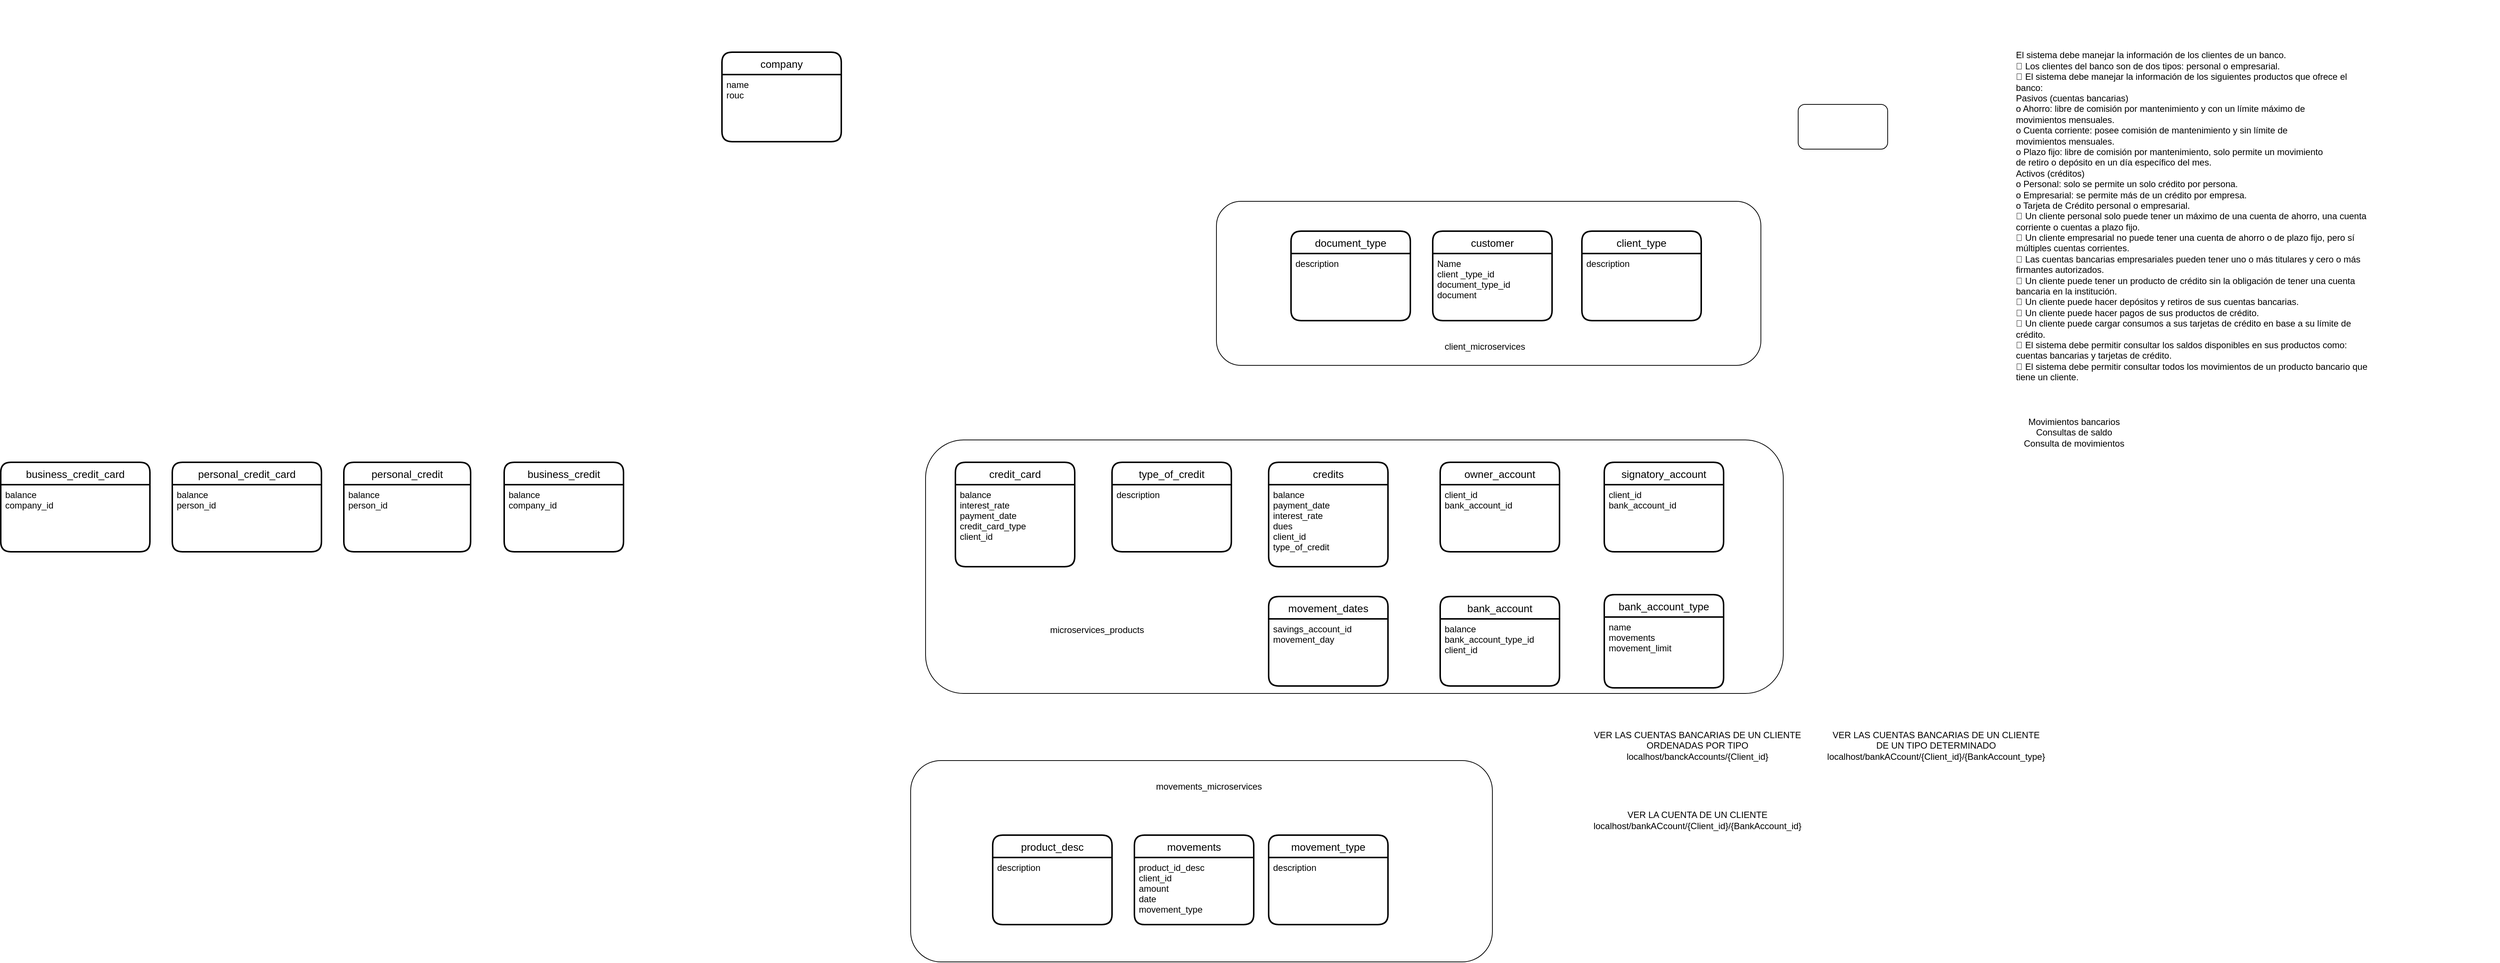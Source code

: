 <mxfile version="20.8.20" type="github">
  <diagram name="Página-1" id="WvwGp7_9_SOHxkic99e-">
    <mxGraphModel dx="3324" dy="1582" grid="1" gridSize="10" guides="1" tooltips="1" connect="1" arrows="1" fold="1" page="1" pageScale="1" pageWidth="827" pageHeight="1169" math="0" shadow="0">
      <root>
        <mxCell id="0" />
        <mxCell id="1" parent="0" />
        <mxCell id="dOcX7SPBu0bCw76Jdtv2-1" value="" style="rounded=1;whiteSpace=wrap;html=1;" parent="1" vertex="1">
          <mxGeometry x="110" y="130" width="120" height="60" as="geometry" />
        </mxCell>
        <mxCell id="dOcX7SPBu0bCw76Jdtv2-2" value="" style="rounded=1;whiteSpace=wrap;html=1;" parent="1" vertex="1">
          <mxGeometry x="-670" y="260" width="730" height="220" as="geometry" />
        </mxCell>
        <mxCell id="dOcX7SPBu0bCw76Jdtv2-3" value="" style="rounded=1;whiteSpace=wrap;html=1;" parent="1" vertex="1">
          <mxGeometry x="-1060" y="580" width="1150" height="340" as="geometry" />
        </mxCell>
        <mxCell id="dOcX7SPBu0bCw76Jdtv2-4" value="" style="rounded=1;whiteSpace=wrap;html=1;" parent="1" vertex="1">
          <mxGeometry x="-1080" y="1010" width="780" height="270" as="geometry" />
        </mxCell>
        <mxCell id="dOcX7SPBu0bCw76Jdtv2-5" value="company" style="swimlane;childLayout=stackLayout;horizontal=1;startSize=30;horizontalStack=0;rounded=1;fontSize=14;fontStyle=0;strokeWidth=2;resizeParent=0;resizeLast=1;shadow=0;dashed=0;align=center;" parent="1" vertex="1">
          <mxGeometry x="-1333" y="60" width="160" height="120" as="geometry" />
        </mxCell>
        <mxCell id="dOcX7SPBu0bCw76Jdtv2-6" value="name&#xa;rouc" style="align=left;strokeColor=none;fillColor=none;spacingLeft=4;fontSize=12;verticalAlign=top;resizable=0;rotatable=0;part=1;" parent="dOcX7SPBu0bCw76Jdtv2-5" vertex="1">
          <mxGeometry y="30" width="160" height="90" as="geometry" />
        </mxCell>
        <mxCell id="dOcX7SPBu0bCw76Jdtv2-7" value="bank_account" style="swimlane;childLayout=stackLayout;horizontal=1;startSize=30;horizontalStack=0;rounded=1;fontSize=14;fontStyle=0;strokeWidth=2;resizeParent=0;resizeLast=1;shadow=0;dashed=0;align=center;" parent="1" vertex="1">
          <mxGeometry x="-370" y="790" width="160" height="120" as="geometry" />
        </mxCell>
        <mxCell id="dOcX7SPBu0bCw76Jdtv2-8" value="balance&#xa;bank_account_type_id&#xa;client_id&#xa;&#xa;" style="align=left;strokeColor=none;fillColor=none;spacingLeft=4;fontSize=12;verticalAlign=top;resizable=0;rotatable=0;part=1;" parent="dOcX7SPBu0bCw76Jdtv2-7" vertex="1">
          <mxGeometry y="30" width="160" height="90" as="geometry" />
        </mxCell>
        <mxCell id="dOcX7SPBu0bCw76Jdtv2-9" value="bank_account_type" style="swimlane;childLayout=stackLayout;horizontal=1;startSize=30;horizontalStack=0;rounded=1;fontSize=14;fontStyle=0;strokeWidth=2;resizeParent=0;resizeLast=1;shadow=0;dashed=0;align=center;" parent="1" vertex="1">
          <mxGeometry x="-150" y="787.5" width="160" height="125" as="geometry" />
        </mxCell>
        <mxCell id="dOcX7SPBu0bCw76Jdtv2-10" value="name&#xa;movements&#xa;movement_limit&#xa;" style="align=left;strokeColor=none;fillColor=none;spacingLeft=4;fontSize=12;verticalAlign=top;resizable=0;rotatable=0;part=1;" parent="dOcX7SPBu0bCw76Jdtv2-9" vertex="1">
          <mxGeometry y="30" width="160" height="95" as="geometry" />
        </mxCell>
        <mxCell id="dOcX7SPBu0bCw76Jdtv2-11" value="owner_account" style="swimlane;childLayout=stackLayout;horizontal=1;startSize=30;horizontalStack=0;rounded=1;fontSize=14;fontStyle=0;strokeWidth=2;resizeParent=0;resizeLast=1;shadow=0;dashed=0;align=center;" parent="1" vertex="1">
          <mxGeometry x="-370" y="610" width="160" height="120" as="geometry" />
        </mxCell>
        <mxCell id="dOcX7SPBu0bCw76Jdtv2-12" value="client_id&#xa;bank_account_id" style="align=left;strokeColor=none;fillColor=none;spacingLeft=4;fontSize=12;verticalAlign=top;resizable=0;rotatable=0;part=1;" parent="dOcX7SPBu0bCw76Jdtv2-11" vertex="1">
          <mxGeometry y="30" width="160" height="90" as="geometry" />
        </mxCell>
        <mxCell id="dOcX7SPBu0bCw76Jdtv2-13" value="signatory_account" style="swimlane;childLayout=stackLayout;horizontal=1;startSize=30;horizontalStack=0;rounded=1;fontSize=14;fontStyle=0;strokeWidth=2;resizeParent=0;resizeLast=1;shadow=0;dashed=0;align=center;" parent="1" vertex="1">
          <mxGeometry x="-150" y="610" width="160" height="120" as="geometry" />
        </mxCell>
        <mxCell id="dOcX7SPBu0bCw76Jdtv2-14" value="client_id&#xa;bank_account_id" style="align=left;strokeColor=none;fillColor=none;spacingLeft=4;fontSize=12;verticalAlign=top;resizable=0;rotatable=0;part=1;" parent="dOcX7SPBu0bCw76Jdtv2-13" vertex="1">
          <mxGeometry y="30" width="160" height="90" as="geometry" />
        </mxCell>
        <mxCell id="dOcX7SPBu0bCw76Jdtv2-15" value="business_credit" style="swimlane;childLayout=stackLayout;horizontal=1;startSize=30;horizontalStack=0;rounded=1;fontSize=14;fontStyle=0;strokeWidth=2;resizeParent=0;resizeLast=1;shadow=0;dashed=0;align=center;" parent="1" vertex="1">
          <mxGeometry x="-1625" y="610" width="160" height="120" as="geometry" />
        </mxCell>
        <mxCell id="dOcX7SPBu0bCw76Jdtv2-16" value="balance&#xa;company_id" style="align=left;strokeColor=none;fillColor=none;spacingLeft=4;fontSize=12;verticalAlign=top;resizable=0;rotatable=0;part=1;" parent="dOcX7SPBu0bCw76Jdtv2-15" vertex="1">
          <mxGeometry y="30" width="160" height="90" as="geometry" />
        </mxCell>
        <mxCell id="dOcX7SPBu0bCw76Jdtv2-17" value="personal_credit" style="swimlane;childLayout=stackLayout;horizontal=1;startSize=30;horizontalStack=0;rounded=1;fontSize=14;fontStyle=0;strokeWidth=2;resizeParent=0;resizeLast=1;shadow=0;dashed=0;align=center;" parent="1" vertex="1">
          <mxGeometry x="-1840" y="610" width="170" height="120" as="geometry" />
        </mxCell>
        <mxCell id="dOcX7SPBu0bCw76Jdtv2-18" value="balance &#xa;person_id" style="align=left;strokeColor=none;fillColor=none;spacingLeft=4;fontSize=12;verticalAlign=top;resizable=0;rotatable=0;part=1;" parent="dOcX7SPBu0bCw76Jdtv2-17" vertex="1">
          <mxGeometry y="30" width="170" height="90" as="geometry" />
        </mxCell>
        <mxCell id="dOcX7SPBu0bCw76Jdtv2-19" value="personal_credit_card" style="swimlane;childLayout=stackLayout;horizontal=1;startSize=30;horizontalStack=0;rounded=1;fontSize=14;fontStyle=0;strokeWidth=2;resizeParent=0;resizeLast=1;shadow=0;dashed=0;align=center;" parent="1" vertex="1">
          <mxGeometry x="-2070" y="610" width="200" height="120" as="geometry" />
        </mxCell>
        <mxCell id="dOcX7SPBu0bCw76Jdtv2-20" value="balance&#xa;person_id" style="align=left;strokeColor=none;fillColor=none;spacingLeft=4;fontSize=12;verticalAlign=top;resizable=0;rotatable=0;part=1;" parent="dOcX7SPBu0bCw76Jdtv2-19" vertex="1">
          <mxGeometry y="30" width="200" height="90" as="geometry" />
        </mxCell>
        <mxCell id="dOcX7SPBu0bCw76Jdtv2-21" value="business_credit_card" style="swimlane;childLayout=stackLayout;horizontal=1;startSize=30;horizontalStack=0;rounded=1;fontSize=14;fontStyle=0;strokeWidth=2;resizeParent=0;resizeLast=1;shadow=0;dashed=0;align=center;" parent="1" vertex="1">
          <mxGeometry x="-2300" y="610" width="200" height="120" as="geometry" />
        </mxCell>
        <mxCell id="dOcX7SPBu0bCw76Jdtv2-22" value="balance&#xa;company_id" style="align=left;strokeColor=none;fillColor=none;spacingLeft=4;fontSize=12;verticalAlign=top;resizable=0;rotatable=0;part=1;" parent="dOcX7SPBu0bCw76Jdtv2-21" vertex="1">
          <mxGeometry y="30" width="200" height="90" as="geometry" />
        </mxCell>
        <mxCell id="dOcX7SPBu0bCw76Jdtv2-23" value="movement_dates" style="swimlane;childLayout=stackLayout;horizontal=1;startSize=30;horizontalStack=0;rounded=1;fontSize=14;fontStyle=0;strokeWidth=2;resizeParent=0;resizeLast=1;shadow=0;dashed=0;align=center;" parent="1" vertex="1">
          <mxGeometry x="-600" y="790" width="160" height="120" as="geometry" />
        </mxCell>
        <mxCell id="dOcX7SPBu0bCw76Jdtv2-24" value="savings_account_id&#xa;movement_day" style="align=left;strokeColor=none;fillColor=none;spacingLeft=4;fontSize=12;verticalAlign=top;resizable=0;rotatable=0;part=1;" parent="dOcX7SPBu0bCw76Jdtv2-23" vertex="1">
          <mxGeometry y="30" width="160" height="90" as="geometry" />
        </mxCell>
        <mxCell id="dOcX7SPBu0bCw76Jdtv2-25" value="customer" style="swimlane;childLayout=stackLayout;horizontal=1;startSize=30;horizontalStack=0;rounded=1;fontSize=14;fontStyle=0;strokeWidth=2;resizeParent=0;resizeLast=1;shadow=0;dashed=0;align=center;" parent="1" vertex="1">
          <mxGeometry x="-380" y="300" width="160" height="120" as="geometry" />
        </mxCell>
        <mxCell id="dOcX7SPBu0bCw76Jdtv2-26" value="Name&#xa;client _type_id&#xa;document_type_id&#xa;document" style="align=left;strokeColor=none;fillColor=none;spacingLeft=4;fontSize=12;verticalAlign=top;resizable=0;rotatable=0;part=1;" parent="dOcX7SPBu0bCw76Jdtv2-25" vertex="1">
          <mxGeometry y="30" width="160" height="90" as="geometry" />
        </mxCell>
        <mxCell id="dOcX7SPBu0bCw76Jdtv2-27" value="client_type" style="swimlane;childLayout=stackLayout;horizontal=1;startSize=30;horizontalStack=0;rounded=1;fontSize=14;fontStyle=0;strokeWidth=2;resizeParent=0;resizeLast=1;shadow=0;dashed=0;align=center;" parent="1" vertex="1">
          <mxGeometry x="-180" y="300" width="160" height="120" as="geometry" />
        </mxCell>
        <mxCell id="dOcX7SPBu0bCw76Jdtv2-28" value="description " style="align=left;strokeColor=none;fillColor=none;spacingLeft=4;fontSize=12;verticalAlign=top;resizable=0;rotatable=0;part=1;" parent="dOcX7SPBu0bCw76Jdtv2-27" vertex="1">
          <mxGeometry y="30" width="160" height="90" as="geometry" />
        </mxCell>
        <mxCell id="dOcX7SPBu0bCw76Jdtv2-29" value="document_type" style="swimlane;childLayout=stackLayout;horizontal=1;startSize=30;horizontalStack=0;rounded=1;fontSize=14;fontStyle=0;strokeWidth=2;resizeParent=0;resizeLast=1;shadow=0;dashed=0;align=center;" parent="1" vertex="1">
          <mxGeometry x="-570" y="300" width="160" height="120" as="geometry" />
        </mxCell>
        <mxCell id="dOcX7SPBu0bCw76Jdtv2-30" value="description" style="align=left;strokeColor=none;fillColor=none;spacingLeft=4;fontSize=12;verticalAlign=top;resizable=0;rotatable=0;part=1;" parent="dOcX7SPBu0bCw76Jdtv2-29" vertex="1">
          <mxGeometry y="30" width="160" height="90" as="geometry" />
        </mxCell>
        <mxCell id="dOcX7SPBu0bCw76Jdtv2-31" value="credits" style="swimlane;childLayout=stackLayout;horizontal=1;startSize=30;horizontalStack=0;rounded=1;fontSize=14;fontStyle=0;strokeWidth=2;resizeParent=0;resizeLast=1;shadow=0;dashed=0;align=center;" parent="1" vertex="1">
          <mxGeometry x="-600" y="610" width="160" height="140" as="geometry" />
        </mxCell>
        <mxCell id="dOcX7SPBu0bCw76Jdtv2-32" value="balance&#xa;payment_date&#xa;interest_rate&#xa;dues&#xa;client_id&#xa;type_of_credit" style="align=left;strokeColor=none;fillColor=none;spacingLeft=4;fontSize=12;verticalAlign=top;resizable=0;rotatable=0;part=1;" parent="dOcX7SPBu0bCw76Jdtv2-31" vertex="1">
          <mxGeometry y="30" width="160" height="110" as="geometry" />
        </mxCell>
        <mxCell id="dOcX7SPBu0bCw76Jdtv2-33" value="type_of_credit" style="swimlane;childLayout=stackLayout;horizontal=1;startSize=30;horizontalStack=0;rounded=1;fontSize=14;fontStyle=0;strokeWidth=2;resizeParent=0;resizeLast=1;shadow=0;dashed=0;align=center;" parent="1" vertex="1">
          <mxGeometry x="-810" y="610" width="160" height="120" as="geometry" />
        </mxCell>
        <mxCell id="dOcX7SPBu0bCw76Jdtv2-34" value="description" style="align=left;strokeColor=none;fillColor=none;spacingLeft=4;fontSize=12;verticalAlign=top;resizable=0;rotatable=0;part=1;" parent="dOcX7SPBu0bCw76Jdtv2-33" vertex="1">
          <mxGeometry y="30" width="160" height="90" as="geometry" />
        </mxCell>
        <mxCell id="dOcX7SPBu0bCw76Jdtv2-35" value="credit_card" style="swimlane;childLayout=stackLayout;horizontal=1;startSize=30;horizontalStack=0;rounded=1;fontSize=14;fontStyle=0;strokeWidth=2;resizeParent=0;resizeLast=1;shadow=0;dashed=0;align=center;" parent="1" vertex="1">
          <mxGeometry x="-1020" y="610" width="160" height="140" as="geometry" />
        </mxCell>
        <mxCell id="dOcX7SPBu0bCw76Jdtv2-36" value="balance&#xa;interest_rate&#xa;payment_date&#xa;credit_card_type&#xa;client_id" style="align=left;strokeColor=none;fillColor=none;spacingLeft=4;fontSize=12;verticalAlign=top;resizable=0;rotatable=0;part=1;" parent="dOcX7SPBu0bCw76Jdtv2-35" vertex="1">
          <mxGeometry y="30" width="160" height="110" as="geometry" />
        </mxCell>
        <mxCell id="dOcX7SPBu0bCw76Jdtv2-37" value="movements" style="swimlane;childLayout=stackLayout;horizontal=1;startSize=30;horizontalStack=0;rounded=1;fontSize=14;fontStyle=0;strokeWidth=2;resizeParent=0;resizeLast=1;shadow=0;dashed=0;align=center;" parent="1" vertex="1">
          <mxGeometry x="-780" y="1110" width="160" height="120" as="geometry" />
        </mxCell>
        <mxCell id="dOcX7SPBu0bCw76Jdtv2-38" value="product_id_desc&#xa;client_id&#xa;amount&#xa;date&#xa;movement_type" style="align=left;strokeColor=none;fillColor=none;spacingLeft=4;fontSize=12;verticalAlign=top;resizable=0;rotatable=0;part=1;" parent="dOcX7SPBu0bCw76Jdtv2-37" vertex="1">
          <mxGeometry y="30" width="160" height="90" as="geometry" />
        </mxCell>
        <mxCell id="dOcX7SPBu0bCw76Jdtv2-39" value="product_desc" style="swimlane;childLayout=stackLayout;horizontal=1;startSize=30;horizontalStack=0;rounded=1;fontSize=14;fontStyle=0;strokeWidth=2;resizeParent=0;resizeLast=1;shadow=0;dashed=0;align=center;" parent="1" vertex="1">
          <mxGeometry x="-970" y="1110" width="160" height="120" as="geometry" />
        </mxCell>
        <mxCell id="dOcX7SPBu0bCw76Jdtv2-40" value="description" style="align=left;strokeColor=none;fillColor=none;spacingLeft=4;fontSize=12;verticalAlign=top;resizable=0;rotatable=0;part=1;" parent="dOcX7SPBu0bCw76Jdtv2-39" vertex="1">
          <mxGeometry y="30" width="160" height="90" as="geometry" />
        </mxCell>
        <mxCell id="dOcX7SPBu0bCw76Jdtv2-41" value="movement_type" style="swimlane;childLayout=stackLayout;horizontal=1;startSize=30;horizontalStack=0;rounded=1;fontSize=14;fontStyle=0;strokeWidth=2;resizeParent=0;resizeLast=1;shadow=0;dashed=0;align=center;" parent="1" vertex="1">
          <mxGeometry x="-600" y="1110" width="160" height="120" as="geometry" />
        </mxCell>
        <mxCell id="dOcX7SPBu0bCw76Jdtv2-42" value="description" style="align=left;strokeColor=none;fillColor=none;spacingLeft=4;fontSize=12;verticalAlign=top;resizable=0;rotatable=0;part=1;" parent="dOcX7SPBu0bCw76Jdtv2-41" vertex="1">
          <mxGeometry y="30" width="160" height="90" as="geometry" />
        </mxCell>
        <mxCell id="dOcX7SPBu0bCw76Jdtv2-43" value="movements_microservices" style="text;strokeColor=none;align=center;fillColor=none;html=1;verticalAlign=middle;whiteSpace=wrap;rounded=0;" parent="1" vertex="1">
          <mxGeometry x="-760" y="1030" width="160" height="30" as="geometry" />
        </mxCell>
        <mxCell id="dOcX7SPBu0bCw76Jdtv2-44" value="microservices_products" style="text;strokeColor=none;align=center;fillColor=none;html=1;verticalAlign=middle;whiteSpace=wrap;rounded=0;" parent="1" vertex="1">
          <mxGeometry x="-920" y="820" width="180" height="30" as="geometry" />
        </mxCell>
        <mxCell id="dOcX7SPBu0bCw76Jdtv2-45" value="client_microservices" style="text;strokeColor=none;align=center;fillColor=none;html=1;verticalAlign=middle;whiteSpace=wrap;rounded=0;" parent="1" vertex="1">
          <mxGeometry x="-430" y="440" width="240" height="30" as="geometry" />
        </mxCell>
        <mxCell id="UTPRJ2tX5IX8wE_pQEL6-1" value="VER LAS CUENTAS BANCARIAS DE UN CLIENTE ORDENADAS POR TIPO&lt;br&gt;localhost/banckAccounts/{Client_id}" style="text;strokeColor=none;align=center;fillColor=none;html=1;verticalAlign=middle;whiteSpace=wrap;rounded=0;" vertex="1" parent="1">
          <mxGeometry x="-170" y="960" width="290" height="60" as="geometry" />
        </mxCell>
        <mxCell id="UTPRJ2tX5IX8wE_pQEL6-2" value="VER LAS CUENTAS BANCARIAS DE UN CLIENTE DE UN TIPO DETERMINADO&lt;br&gt;localhost/bankACcount/{Client_id}/{BankAccount_type}" style="text;strokeColor=none;align=center;fillColor=none;html=1;verticalAlign=middle;whiteSpace=wrap;rounded=0;" vertex="1" parent="1">
          <mxGeometry x="150" y="960" width="290" height="60" as="geometry" />
        </mxCell>
        <mxCell id="UTPRJ2tX5IX8wE_pQEL6-3" value="VER LA CUENTA DE UN CLIENTE&lt;br&gt;localhost/bankACcount/{Client_id}/{BankAccount_id}" style="text;strokeColor=none;align=center;fillColor=none;html=1;verticalAlign=middle;whiteSpace=wrap;rounded=0;" vertex="1" parent="1">
          <mxGeometry x="-170" y="1060" width="290" height="60" as="geometry" />
        </mxCell>
        <mxCell id="UTPRJ2tX5IX8wE_pQEL6-4" value="&lt;div&gt;El sistema debe manejar la información de los clientes de un banco.&lt;/div&gt;&lt;div&gt;&lt;span style=&quot;font-size: 12px;&quot;&gt; Los clientes del banco son de dos tipos: personal o empresarial.&lt;/span&gt;&lt;/div&gt;&lt;div&gt;&lt;span style=&quot;font-size: 12px;&quot;&gt; El sistema debe manejar la información de los siguientes productos que ofrece el&lt;/span&gt;&lt;/div&gt;&lt;div&gt;&lt;span style=&quot;font-size: 12px;&quot;&gt;banco:&lt;/span&gt;&lt;/div&gt;&lt;div&gt;&lt;span style=&quot;font-size: 12px;&quot;&gt;Pasivos (cuentas bancarias)&lt;/span&gt;&lt;/div&gt;&lt;div&gt;&lt;span style=&quot;font-size: 12px;&quot;&gt;o Ahorro: libre de comisión por mantenimiento y con un límite máximo de&lt;/span&gt;&lt;/div&gt;&lt;div&gt;&lt;span style=&quot;font-size: 12px;&quot;&gt;movimientos mensuales.&lt;/span&gt;&lt;/div&gt;&lt;div&gt;&lt;span style=&quot;font-size: 12px;&quot;&gt;o Cuenta corriente: posee comisión de mantenimiento y sin límite de&lt;/span&gt;&lt;/div&gt;&lt;div&gt;&lt;span style=&quot;font-size: 12px;&quot;&gt;movimientos mensuales.&lt;/span&gt;&lt;/div&gt;&lt;div&gt;&lt;span style=&quot;font-size: 12px;&quot;&gt;o Plazo fijo: libre de comisión por mantenimiento, solo permite un movimiento&lt;/span&gt;&lt;/div&gt;&lt;div&gt;&lt;span style=&quot;font-size: 12px;&quot;&gt;de retiro o depósito en un día específico del mes.&lt;/span&gt;&lt;/div&gt;&lt;div&gt;&lt;span style=&quot;font-size: 12px;&quot;&gt;Activos (créditos)&lt;/span&gt;&lt;/div&gt;&lt;div&gt;&lt;span style=&quot;font-size: 12px;&quot;&gt;o Personal: solo se permite un solo crédito por persona.&lt;/span&gt;&lt;/div&gt;&lt;div&gt;&lt;span style=&quot;font-size: 12px;&quot;&gt;o Empresarial: se permite más de un crédito por empresa.&lt;/span&gt;&lt;/div&gt;&lt;div&gt;&lt;span style=&quot;font-size: 12px;&quot;&gt;o Tarjeta de Crédito personal o empresarial.&lt;/span&gt;&lt;/div&gt;&lt;div&gt;&lt;span style=&quot;font-size: 12px;&quot;&gt; Un cliente personal solo puede tener un máximo de una cuenta de ahorro, una cuenta&lt;/span&gt;&lt;/div&gt;&lt;div&gt;&lt;span style=&quot;font-size: 12px;&quot;&gt;corriente o cuentas a plazo fijo.&lt;/span&gt;&lt;/div&gt;&lt;div&gt;&lt;span style=&quot;font-size: 12px;&quot;&gt; Un cliente empresarial no puede tener una cuenta de ahorro o de plazo fijo, pero sí&lt;/span&gt;&lt;/div&gt;&lt;div&gt;&lt;span style=&quot;font-size: 12px;&quot;&gt;múltiples cuentas corrientes.&lt;/span&gt;&lt;/div&gt;&lt;div&gt;&lt;span style=&quot;font-size: 12px;&quot;&gt; Las cuentas bancarias empresariales pueden tener uno o más titulares y cero o más&lt;/span&gt;&lt;/div&gt;&lt;div&gt;&lt;span style=&quot;font-size: 12px;&quot;&gt;firmantes autorizados.&lt;/span&gt;&lt;/div&gt;&lt;div&gt;&lt;span style=&quot;font-size: 12px;&quot;&gt; Un cliente puede tener un producto de crédito sin la obligación de tener una cuenta&lt;/span&gt;&lt;/div&gt;&lt;div&gt;&lt;span style=&quot;font-size: 12px;&quot;&gt;bancaria en la institución.&lt;/span&gt;&lt;/div&gt;&lt;div&gt;&lt;span style=&quot;font-size: 12px;&quot;&gt; Un cliente puede hacer depósitos y retiros de sus cuentas bancarias.&lt;/span&gt;&lt;/div&gt;&lt;div&gt;&lt;span style=&quot;font-size: 12px;&quot;&gt; Un cliente puede hacer pagos de sus productos de crédito.&lt;/span&gt;&lt;/div&gt;&lt;div&gt;&lt;span style=&quot;font-size: 12px;&quot;&gt; Un cliente puede cargar consumos a sus tarjetas de crédito en base a su límite de&lt;/span&gt;&lt;/div&gt;&lt;div&gt;&lt;span style=&quot;font-size: 12px;&quot;&gt;crédito.&lt;/span&gt;&lt;/div&gt;&lt;div&gt;&lt;span style=&quot;font-size: 12px;&quot;&gt; El sistema debe permitir consultar los saldos disponibles en sus productos como:&lt;/span&gt;&lt;/div&gt;&lt;div&gt;&lt;span style=&quot;font-size: 12px;&quot;&gt;cuentas bancarias y tarjetas de crédito.&lt;/span&gt;&lt;/div&gt;&lt;div&gt;&lt;span style=&quot;font-size: 12px;&quot;&gt; El sistema debe permitir consultar todos los movimientos de un producto bancario que&lt;/span&gt;&lt;/div&gt;&lt;div&gt;&lt;span style=&quot;font-size: 12px;&quot;&gt;tiene un cliente.&lt;/span&gt;&lt;/div&gt;" style="text;strokeColor=none;align=left;fillColor=none;html=1;verticalAlign=middle;whiteSpace=wrap;rounded=0;" vertex="1" parent="1">
          <mxGeometry x="400" y="-10" width="650" height="580" as="geometry" />
        </mxCell>
        <mxCell id="UTPRJ2tX5IX8wE_pQEL6-6" value="Movimientos bancarios&lt;br&gt;Consultas de saldo&lt;br&gt;Consulta de movimientos" style="text;strokeColor=none;align=center;fillColor=none;html=1;verticalAlign=middle;whiteSpace=wrap;rounded=0;" vertex="1" parent="1">
          <mxGeometry x="380" y="555" width="200" height="30" as="geometry" />
        </mxCell>
      </root>
    </mxGraphModel>
  </diagram>
</mxfile>
